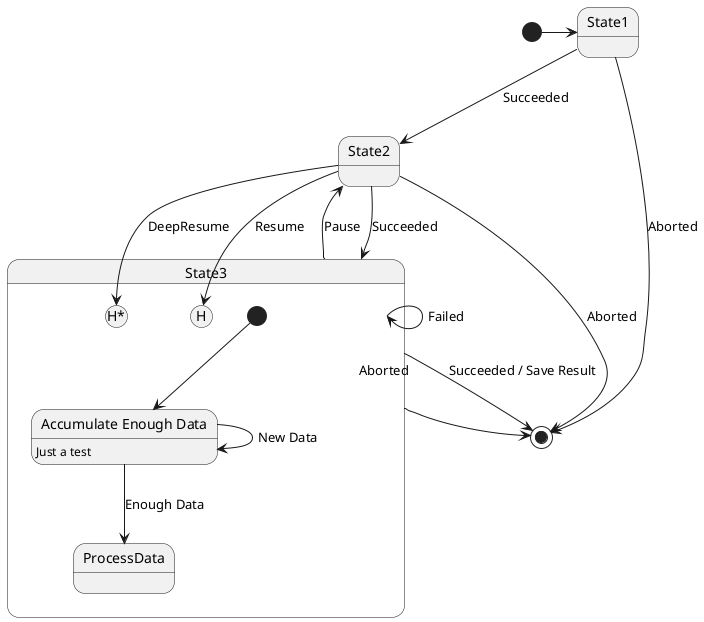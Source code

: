 {
  "sha1": "q7zwc1aqstb1p1xh77q87zvhfz26zrq",
  "insertion": {
    "when": "2024-06-04T17:28:42.111Z",
    "url": "https://github.com/plantuml/plantuml/pull/329",
    "user": "plantuml@gmail.com"
  }
}
@startuml
[*] -> State1
State1 --> State2 : Succeeded
State1 --> [*] : Aborted
State2 --> State3 : Succeeded
State2 --> [*] : Aborted
state State3 {
  state "Accumulate Enough Data" as long1
  long1 : Just a test
  [*] --> long1
  long1 --> long1 : New Data
  long1 --> ProcessData : Enough Data
  State2 --> [H*]: DeepResume
}
State3 --> State2 : Pause
State2 --> State3[H]: Resume
State3 --> State3 : Failed
State3 --> [*] : Succeeded / Save Result
State3 --> [*] : Aborted
@enduml
